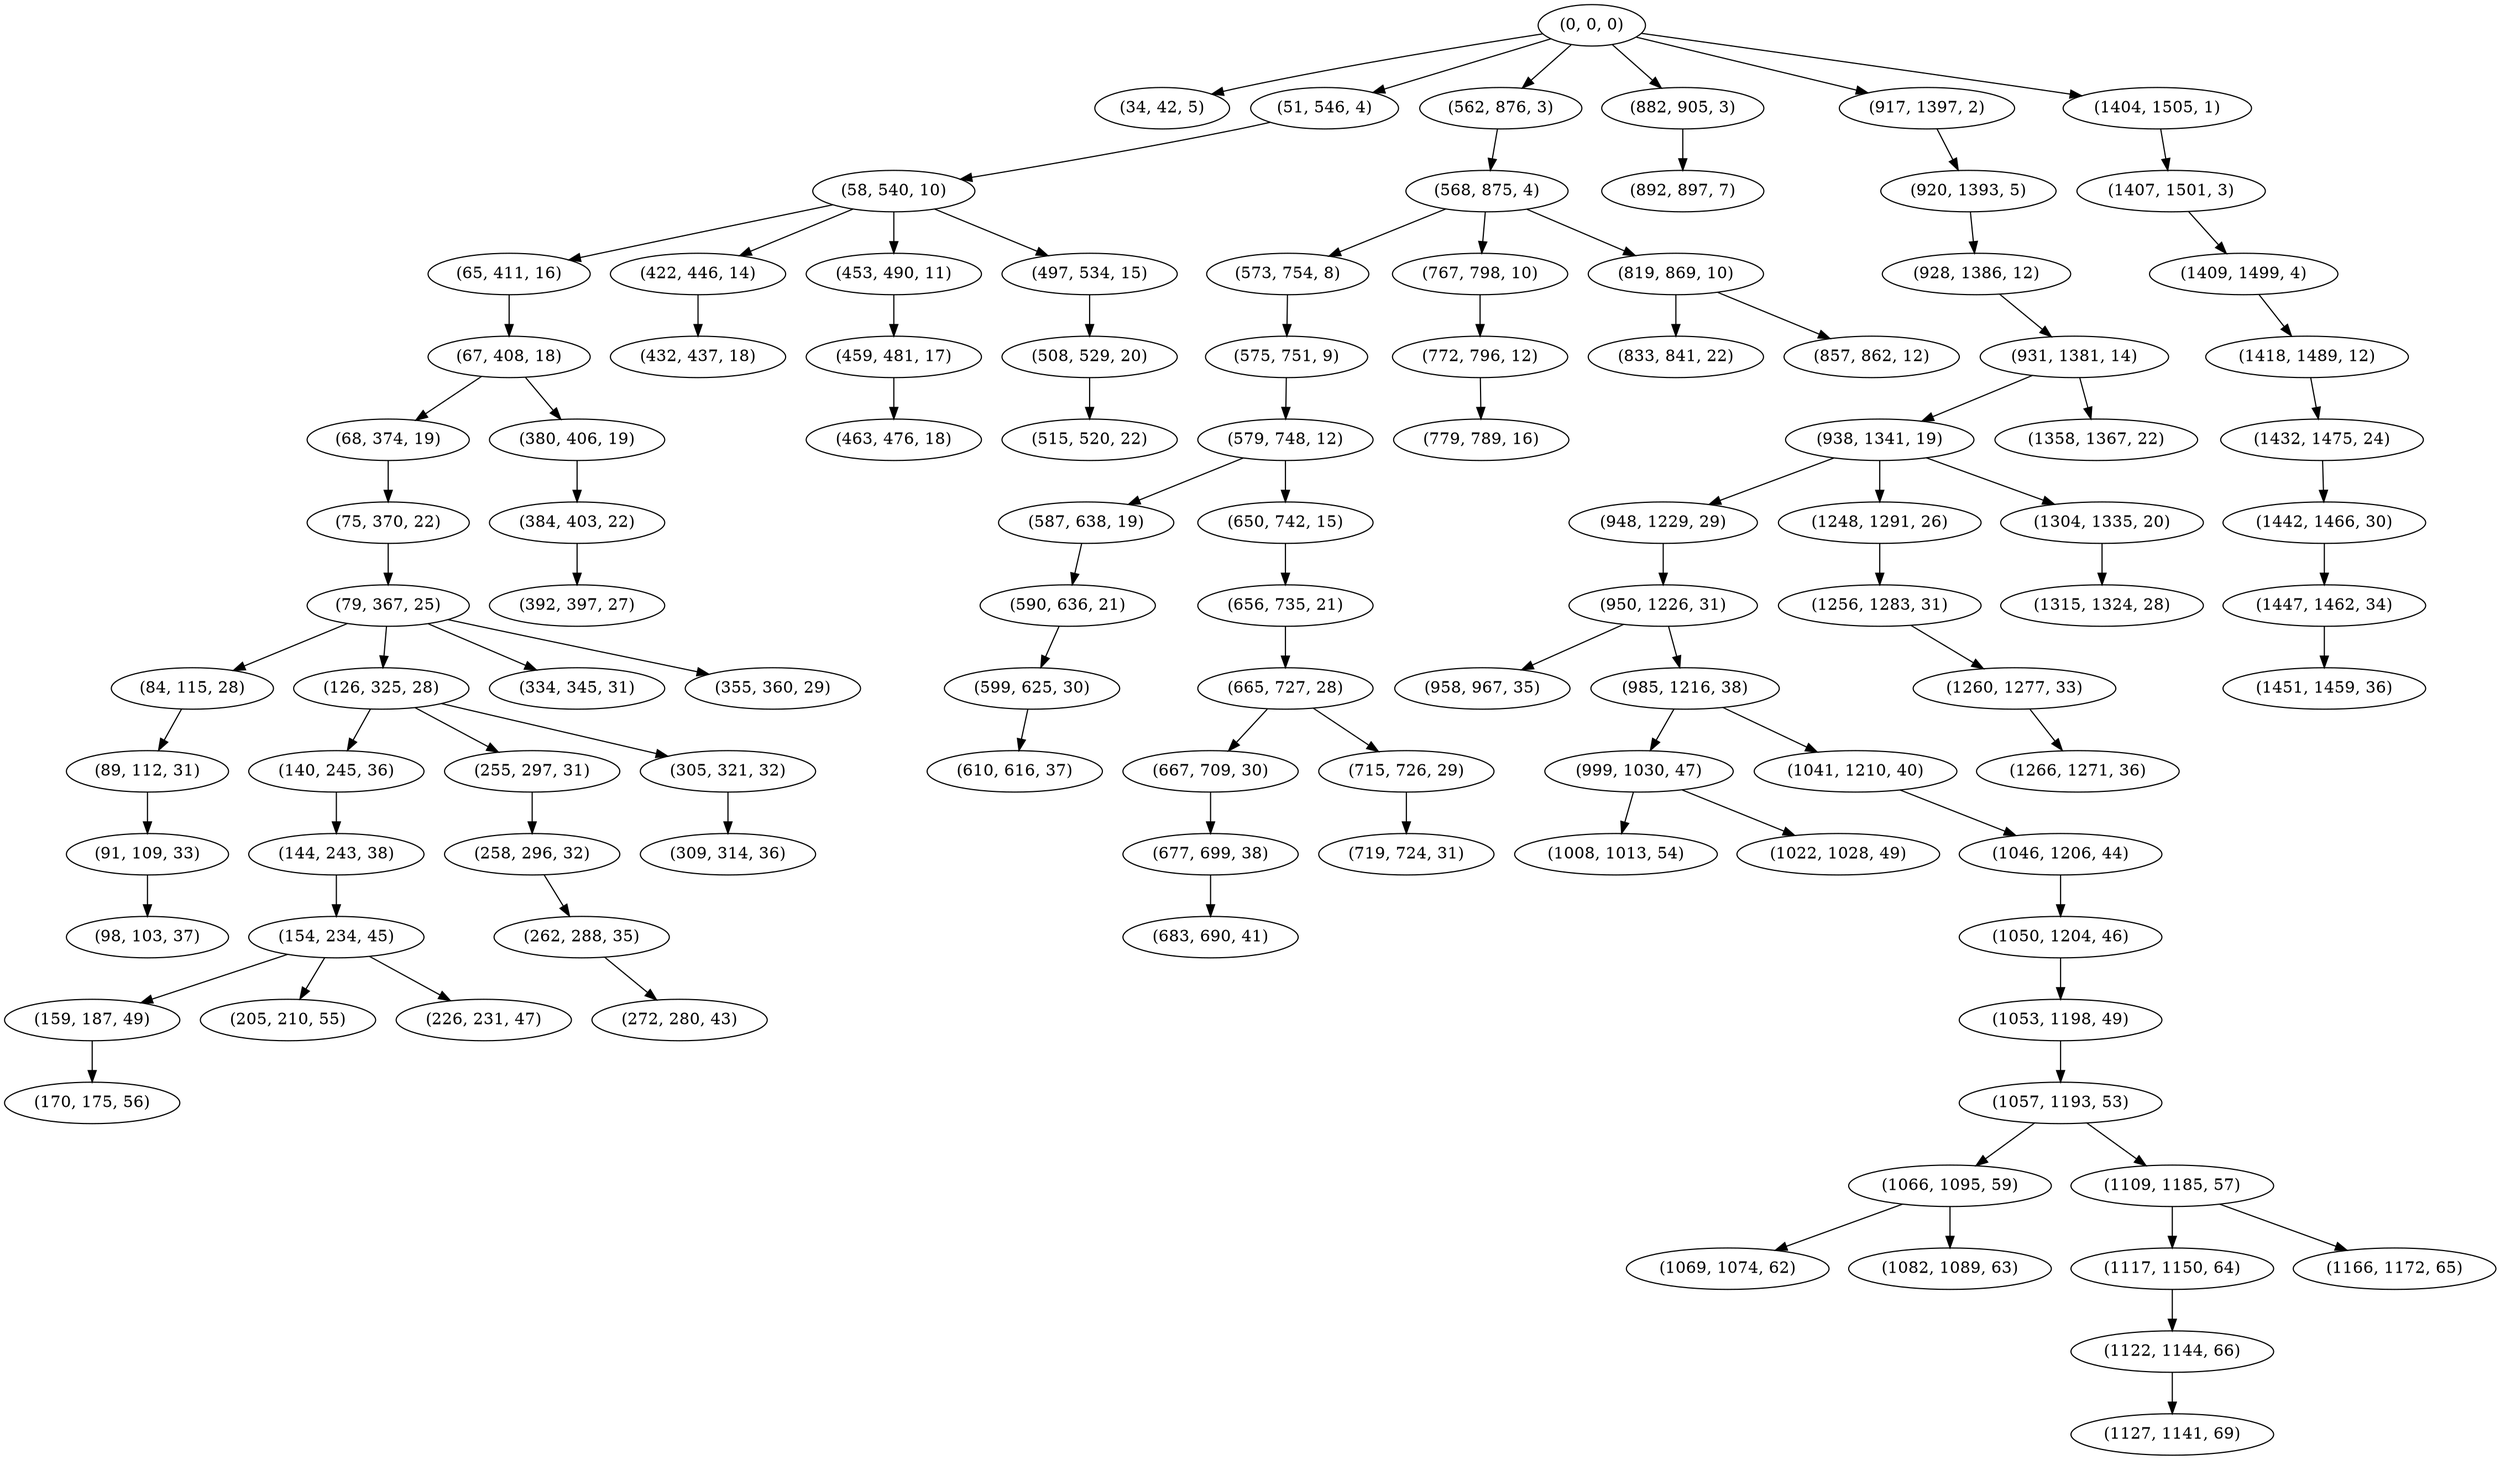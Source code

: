digraph tree {
    "(0, 0, 0)";
    "(34, 42, 5)";
    "(51, 546, 4)";
    "(58, 540, 10)";
    "(65, 411, 16)";
    "(67, 408, 18)";
    "(68, 374, 19)";
    "(75, 370, 22)";
    "(79, 367, 25)";
    "(84, 115, 28)";
    "(89, 112, 31)";
    "(91, 109, 33)";
    "(98, 103, 37)";
    "(126, 325, 28)";
    "(140, 245, 36)";
    "(144, 243, 38)";
    "(154, 234, 45)";
    "(159, 187, 49)";
    "(170, 175, 56)";
    "(205, 210, 55)";
    "(226, 231, 47)";
    "(255, 297, 31)";
    "(258, 296, 32)";
    "(262, 288, 35)";
    "(272, 280, 43)";
    "(305, 321, 32)";
    "(309, 314, 36)";
    "(334, 345, 31)";
    "(355, 360, 29)";
    "(380, 406, 19)";
    "(384, 403, 22)";
    "(392, 397, 27)";
    "(422, 446, 14)";
    "(432, 437, 18)";
    "(453, 490, 11)";
    "(459, 481, 17)";
    "(463, 476, 18)";
    "(497, 534, 15)";
    "(508, 529, 20)";
    "(515, 520, 22)";
    "(562, 876, 3)";
    "(568, 875, 4)";
    "(573, 754, 8)";
    "(575, 751, 9)";
    "(579, 748, 12)";
    "(587, 638, 19)";
    "(590, 636, 21)";
    "(599, 625, 30)";
    "(610, 616, 37)";
    "(650, 742, 15)";
    "(656, 735, 21)";
    "(665, 727, 28)";
    "(667, 709, 30)";
    "(677, 699, 38)";
    "(683, 690, 41)";
    "(715, 726, 29)";
    "(719, 724, 31)";
    "(767, 798, 10)";
    "(772, 796, 12)";
    "(779, 789, 16)";
    "(819, 869, 10)";
    "(833, 841, 22)";
    "(857, 862, 12)";
    "(882, 905, 3)";
    "(892, 897, 7)";
    "(917, 1397, 2)";
    "(920, 1393, 5)";
    "(928, 1386, 12)";
    "(931, 1381, 14)";
    "(938, 1341, 19)";
    "(948, 1229, 29)";
    "(950, 1226, 31)";
    "(958, 967, 35)";
    "(985, 1216, 38)";
    "(999, 1030, 47)";
    "(1008, 1013, 54)";
    "(1022, 1028, 49)";
    "(1041, 1210, 40)";
    "(1046, 1206, 44)";
    "(1050, 1204, 46)";
    "(1053, 1198, 49)";
    "(1057, 1193, 53)";
    "(1066, 1095, 59)";
    "(1069, 1074, 62)";
    "(1082, 1089, 63)";
    "(1109, 1185, 57)";
    "(1117, 1150, 64)";
    "(1122, 1144, 66)";
    "(1127, 1141, 69)";
    "(1166, 1172, 65)";
    "(1248, 1291, 26)";
    "(1256, 1283, 31)";
    "(1260, 1277, 33)";
    "(1266, 1271, 36)";
    "(1304, 1335, 20)";
    "(1315, 1324, 28)";
    "(1358, 1367, 22)";
    "(1404, 1505, 1)";
    "(1407, 1501, 3)";
    "(1409, 1499, 4)";
    "(1418, 1489, 12)";
    "(1432, 1475, 24)";
    "(1442, 1466, 30)";
    "(1447, 1462, 34)";
    "(1451, 1459, 36)";
    "(0, 0, 0)" -> "(34, 42, 5)";
    "(0, 0, 0)" -> "(51, 546, 4)";
    "(0, 0, 0)" -> "(562, 876, 3)";
    "(0, 0, 0)" -> "(882, 905, 3)";
    "(0, 0, 0)" -> "(917, 1397, 2)";
    "(0, 0, 0)" -> "(1404, 1505, 1)";
    "(51, 546, 4)" -> "(58, 540, 10)";
    "(58, 540, 10)" -> "(65, 411, 16)";
    "(58, 540, 10)" -> "(422, 446, 14)";
    "(58, 540, 10)" -> "(453, 490, 11)";
    "(58, 540, 10)" -> "(497, 534, 15)";
    "(65, 411, 16)" -> "(67, 408, 18)";
    "(67, 408, 18)" -> "(68, 374, 19)";
    "(67, 408, 18)" -> "(380, 406, 19)";
    "(68, 374, 19)" -> "(75, 370, 22)";
    "(75, 370, 22)" -> "(79, 367, 25)";
    "(79, 367, 25)" -> "(84, 115, 28)";
    "(79, 367, 25)" -> "(126, 325, 28)";
    "(79, 367, 25)" -> "(334, 345, 31)";
    "(79, 367, 25)" -> "(355, 360, 29)";
    "(84, 115, 28)" -> "(89, 112, 31)";
    "(89, 112, 31)" -> "(91, 109, 33)";
    "(91, 109, 33)" -> "(98, 103, 37)";
    "(126, 325, 28)" -> "(140, 245, 36)";
    "(126, 325, 28)" -> "(255, 297, 31)";
    "(126, 325, 28)" -> "(305, 321, 32)";
    "(140, 245, 36)" -> "(144, 243, 38)";
    "(144, 243, 38)" -> "(154, 234, 45)";
    "(154, 234, 45)" -> "(159, 187, 49)";
    "(154, 234, 45)" -> "(205, 210, 55)";
    "(154, 234, 45)" -> "(226, 231, 47)";
    "(159, 187, 49)" -> "(170, 175, 56)";
    "(255, 297, 31)" -> "(258, 296, 32)";
    "(258, 296, 32)" -> "(262, 288, 35)";
    "(262, 288, 35)" -> "(272, 280, 43)";
    "(305, 321, 32)" -> "(309, 314, 36)";
    "(380, 406, 19)" -> "(384, 403, 22)";
    "(384, 403, 22)" -> "(392, 397, 27)";
    "(422, 446, 14)" -> "(432, 437, 18)";
    "(453, 490, 11)" -> "(459, 481, 17)";
    "(459, 481, 17)" -> "(463, 476, 18)";
    "(497, 534, 15)" -> "(508, 529, 20)";
    "(508, 529, 20)" -> "(515, 520, 22)";
    "(562, 876, 3)" -> "(568, 875, 4)";
    "(568, 875, 4)" -> "(573, 754, 8)";
    "(568, 875, 4)" -> "(767, 798, 10)";
    "(568, 875, 4)" -> "(819, 869, 10)";
    "(573, 754, 8)" -> "(575, 751, 9)";
    "(575, 751, 9)" -> "(579, 748, 12)";
    "(579, 748, 12)" -> "(587, 638, 19)";
    "(579, 748, 12)" -> "(650, 742, 15)";
    "(587, 638, 19)" -> "(590, 636, 21)";
    "(590, 636, 21)" -> "(599, 625, 30)";
    "(599, 625, 30)" -> "(610, 616, 37)";
    "(650, 742, 15)" -> "(656, 735, 21)";
    "(656, 735, 21)" -> "(665, 727, 28)";
    "(665, 727, 28)" -> "(667, 709, 30)";
    "(665, 727, 28)" -> "(715, 726, 29)";
    "(667, 709, 30)" -> "(677, 699, 38)";
    "(677, 699, 38)" -> "(683, 690, 41)";
    "(715, 726, 29)" -> "(719, 724, 31)";
    "(767, 798, 10)" -> "(772, 796, 12)";
    "(772, 796, 12)" -> "(779, 789, 16)";
    "(819, 869, 10)" -> "(833, 841, 22)";
    "(819, 869, 10)" -> "(857, 862, 12)";
    "(882, 905, 3)" -> "(892, 897, 7)";
    "(917, 1397, 2)" -> "(920, 1393, 5)";
    "(920, 1393, 5)" -> "(928, 1386, 12)";
    "(928, 1386, 12)" -> "(931, 1381, 14)";
    "(931, 1381, 14)" -> "(938, 1341, 19)";
    "(931, 1381, 14)" -> "(1358, 1367, 22)";
    "(938, 1341, 19)" -> "(948, 1229, 29)";
    "(938, 1341, 19)" -> "(1248, 1291, 26)";
    "(938, 1341, 19)" -> "(1304, 1335, 20)";
    "(948, 1229, 29)" -> "(950, 1226, 31)";
    "(950, 1226, 31)" -> "(958, 967, 35)";
    "(950, 1226, 31)" -> "(985, 1216, 38)";
    "(985, 1216, 38)" -> "(999, 1030, 47)";
    "(985, 1216, 38)" -> "(1041, 1210, 40)";
    "(999, 1030, 47)" -> "(1008, 1013, 54)";
    "(999, 1030, 47)" -> "(1022, 1028, 49)";
    "(1041, 1210, 40)" -> "(1046, 1206, 44)";
    "(1046, 1206, 44)" -> "(1050, 1204, 46)";
    "(1050, 1204, 46)" -> "(1053, 1198, 49)";
    "(1053, 1198, 49)" -> "(1057, 1193, 53)";
    "(1057, 1193, 53)" -> "(1066, 1095, 59)";
    "(1057, 1193, 53)" -> "(1109, 1185, 57)";
    "(1066, 1095, 59)" -> "(1069, 1074, 62)";
    "(1066, 1095, 59)" -> "(1082, 1089, 63)";
    "(1109, 1185, 57)" -> "(1117, 1150, 64)";
    "(1109, 1185, 57)" -> "(1166, 1172, 65)";
    "(1117, 1150, 64)" -> "(1122, 1144, 66)";
    "(1122, 1144, 66)" -> "(1127, 1141, 69)";
    "(1248, 1291, 26)" -> "(1256, 1283, 31)";
    "(1256, 1283, 31)" -> "(1260, 1277, 33)";
    "(1260, 1277, 33)" -> "(1266, 1271, 36)";
    "(1304, 1335, 20)" -> "(1315, 1324, 28)";
    "(1404, 1505, 1)" -> "(1407, 1501, 3)";
    "(1407, 1501, 3)" -> "(1409, 1499, 4)";
    "(1409, 1499, 4)" -> "(1418, 1489, 12)";
    "(1418, 1489, 12)" -> "(1432, 1475, 24)";
    "(1432, 1475, 24)" -> "(1442, 1466, 30)";
    "(1442, 1466, 30)" -> "(1447, 1462, 34)";
    "(1447, 1462, 34)" -> "(1451, 1459, 36)";
}
